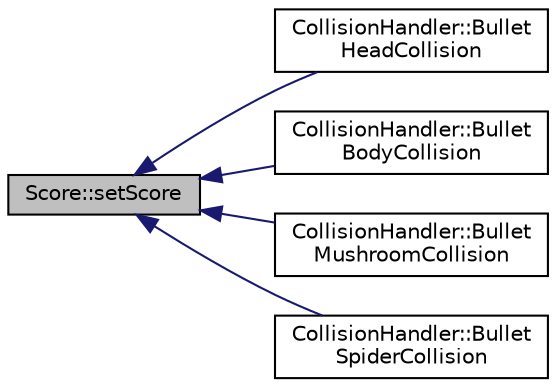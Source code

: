 digraph "Score::setScore"
{
  edge [fontname="Helvetica",fontsize="10",labelfontname="Helvetica",labelfontsize="10"];
  node [fontname="Helvetica",fontsize="10",shape=record];
  rankdir="LR";
  Node15 [label="Score::setScore",height=0.2,width=0.4,color="black", fillcolor="grey75", style="filled", fontcolor="black"];
  Node15 -> Node16 [dir="back",color="midnightblue",fontsize="10",style="solid",fontname="Helvetica"];
  Node16 [label="CollisionHandler::Bullet\lHeadCollision",height=0.2,width=0.4,color="black", fillcolor="white", style="filled",URL="$class_collision_handler.html#ad396483f3fe846decc3d1c438c2f8ce2",tooltip="Resolves the collision of the bullet and centipede head , and increases score. "];
  Node15 -> Node17 [dir="back",color="midnightblue",fontsize="10",style="solid",fontname="Helvetica"];
  Node17 [label="CollisionHandler::Bullet\lBodyCollision",height=0.2,width=0.4,color="black", fillcolor="white", style="filled",URL="$class_collision_handler.html#aaa566a069990208bc0ecf2abb066f362",tooltip="Resolves the collision of the bullet and centipede body,creates mushroom at collision position..."];
  Node15 -> Node18 [dir="back",color="midnightblue",fontsize="10",style="solid",fontname="Helvetica"];
  Node18 [label="CollisionHandler::Bullet\lMushroomCollision",height=0.2,width=0.4,color="black", fillcolor="white", style="filled",URL="$class_collision_handler.html#a8ae5281a2e168be68662675d65a9734b",tooltip="Resolves the collision of the mushroom and bullet, and increases score. "];
  Node15 -> Node19 [dir="back",color="midnightblue",fontsize="10",style="solid",fontname="Helvetica"];
  Node19 [label="CollisionHandler::Bullet\lSpiderCollision",height=0.2,width=0.4,color="black", fillcolor="white", style="filled",URL="$class_collision_handler.html#ac70abdb3214bc6df1315b0d7be532890",tooltip="Resolves the collision of the Spider and bullet, and increases score. "];
}
